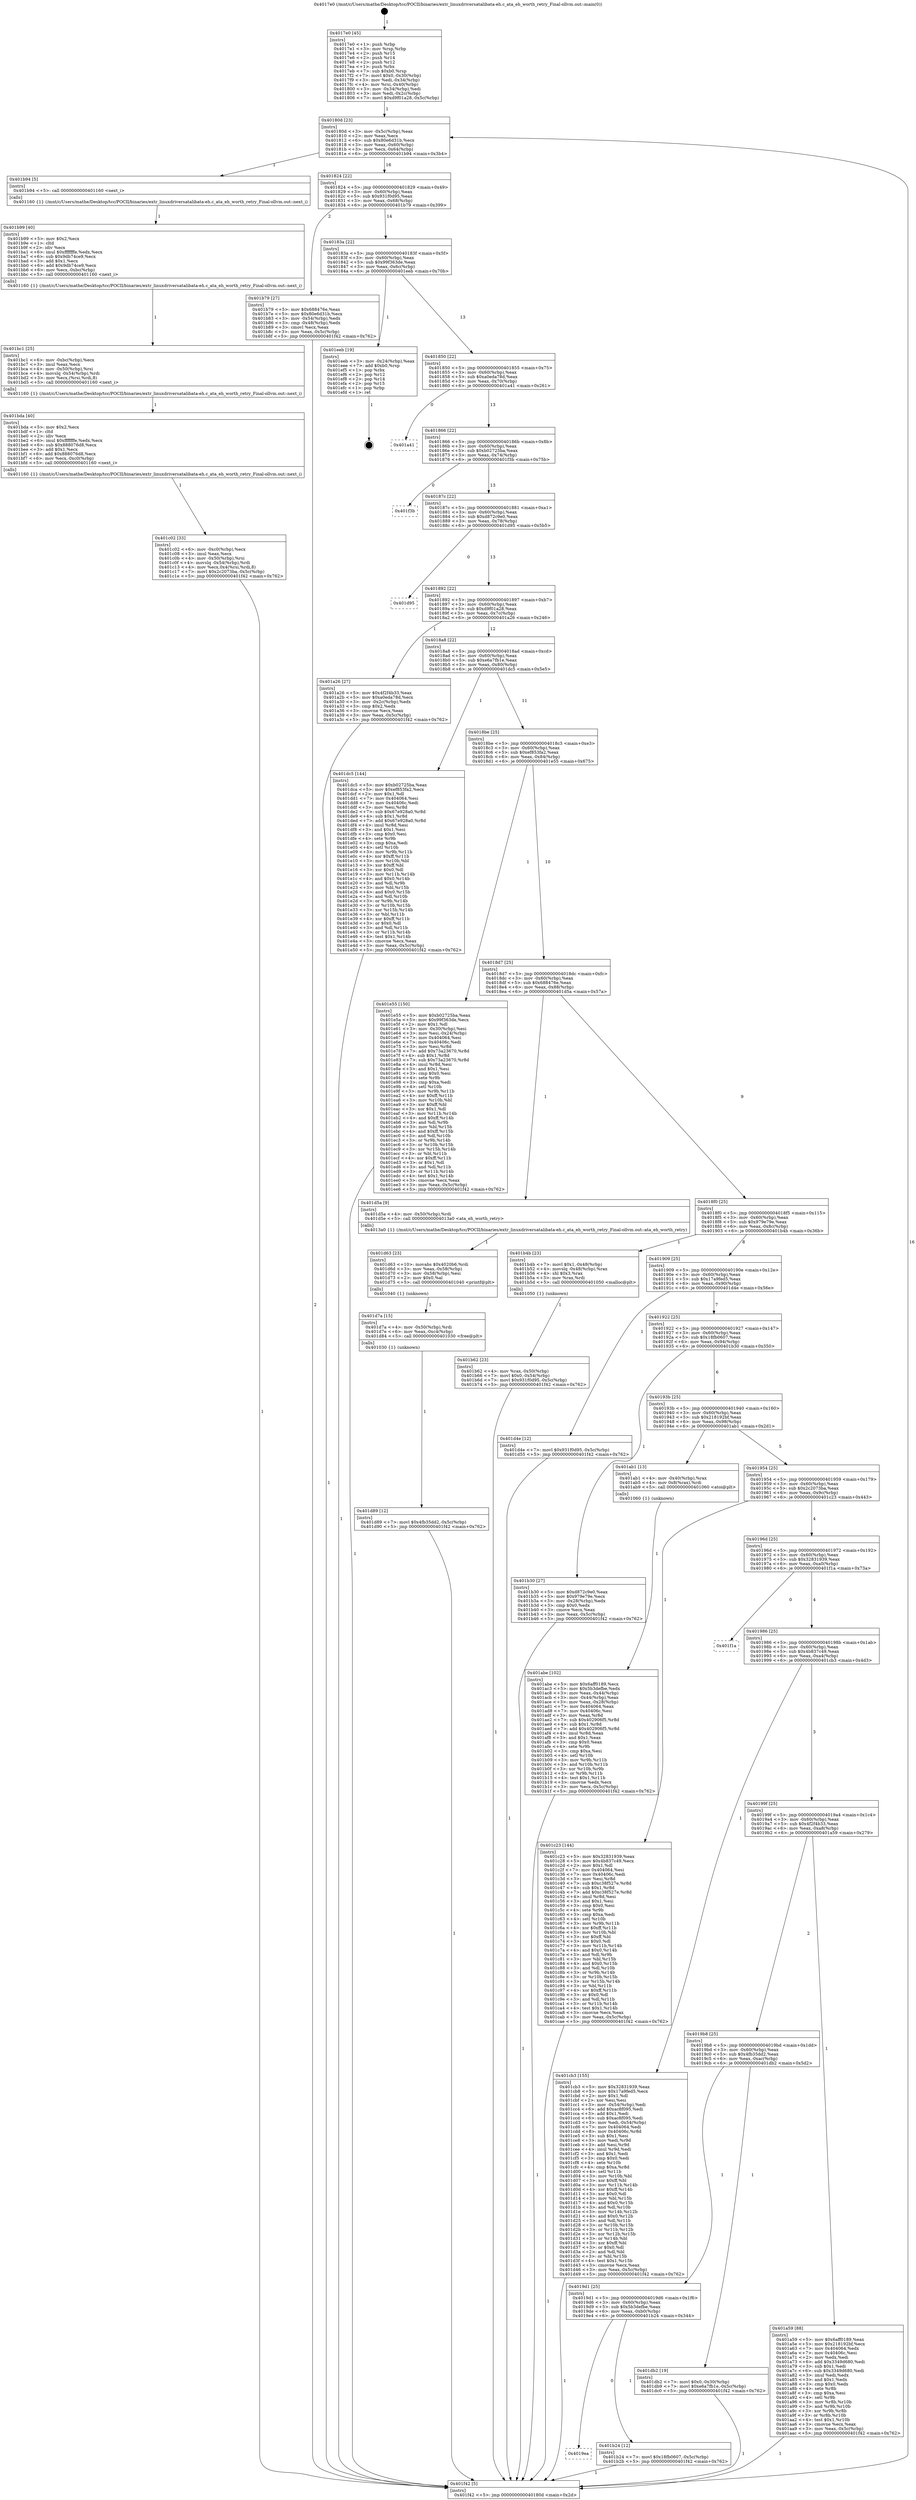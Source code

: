 digraph "0x4017e0" {
  label = "0x4017e0 (/mnt/c/Users/mathe/Desktop/tcc/POCII/binaries/extr_linuxdriversatalibata-eh.c_ata_eh_worth_retry_Final-ollvm.out::main(0))"
  labelloc = "t"
  node[shape=record]

  Entry [label="",width=0.3,height=0.3,shape=circle,fillcolor=black,style=filled]
  "0x40180d" [label="{
     0x40180d [23]\l
     | [instrs]\l
     &nbsp;&nbsp;0x40180d \<+3\>: mov -0x5c(%rbp),%eax\l
     &nbsp;&nbsp;0x401810 \<+2\>: mov %eax,%ecx\l
     &nbsp;&nbsp;0x401812 \<+6\>: sub $0x80e6d31b,%ecx\l
     &nbsp;&nbsp;0x401818 \<+3\>: mov %eax,-0x60(%rbp)\l
     &nbsp;&nbsp;0x40181b \<+3\>: mov %ecx,-0x64(%rbp)\l
     &nbsp;&nbsp;0x40181e \<+6\>: je 0000000000401b94 \<main+0x3b4\>\l
  }"]
  "0x401b94" [label="{
     0x401b94 [5]\l
     | [instrs]\l
     &nbsp;&nbsp;0x401b94 \<+5\>: call 0000000000401160 \<next_i\>\l
     | [calls]\l
     &nbsp;&nbsp;0x401160 \{1\} (/mnt/c/Users/mathe/Desktop/tcc/POCII/binaries/extr_linuxdriversatalibata-eh.c_ata_eh_worth_retry_Final-ollvm.out::next_i)\l
  }"]
  "0x401824" [label="{
     0x401824 [22]\l
     | [instrs]\l
     &nbsp;&nbsp;0x401824 \<+5\>: jmp 0000000000401829 \<main+0x49\>\l
     &nbsp;&nbsp;0x401829 \<+3\>: mov -0x60(%rbp),%eax\l
     &nbsp;&nbsp;0x40182c \<+5\>: sub $0x931f0d95,%eax\l
     &nbsp;&nbsp;0x401831 \<+3\>: mov %eax,-0x68(%rbp)\l
     &nbsp;&nbsp;0x401834 \<+6\>: je 0000000000401b79 \<main+0x399\>\l
  }"]
  Exit [label="",width=0.3,height=0.3,shape=circle,fillcolor=black,style=filled,peripheries=2]
  "0x401b79" [label="{
     0x401b79 [27]\l
     | [instrs]\l
     &nbsp;&nbsp;0x401b79 \<+5\>: mov $0x688476e,%eax\l
     &nbsp;&nbsp;0x401b7e \<+5\>: mov $0x80e6d31b,%ecx\l
     &nbsp;&nbsp;0x401b83 \<+3\>: mov -0x54(%rbp),%edx\l
     &nbsp;&nbsp;0x401b86 \<+3\>: cmp -0x48(%rbp),%edx\l
     &nbsp;&nbsp;0x401b89 \<+3\>: cmovl %ecx,%eax\l
     &nbsp;&nbsp;0x401b8c \<+3\>: mov %eax,-0x5c(%rbp)\l
     &nbsp;&nbsp;0x401b8f \<+5\>: jmp 0000000000401f42 \<main+0x762\>\l
  }"]
  "0x40183a" [label="{
     0x40183a [22]\l
     | [instrs]\l
     &nbsp;&nbsp;0x40183a \<+5\>: jmp 000000000040183f \<main+0x5f\>\l
     &nbsp;&nbsp;0x40183f \<+3\>: mov -0x60(%rbp),%eax\l
     &nbsp;&nbsp;0x401842 \<+5\>: sub $0x99f363de,%eax\l
     &nbsp;&nbsp;0x401847 \<+3\>: mov %eax,-0x6c(%rbp)\l
     &nbsp;&nbsp;0x40184a \<+6\>: je 0000000000401eeb \<main+0x70b\>\l
  }"]
  "0x401d89" [label="{
     0x401d89 [12]\l
     | [instrs]\l
     &nbsp;&nbsp;0x401d89 \<+7\>: movl $0x4fb35dd2,-0x5c(%rbp)\l
     &nbsp;&nbsp;0x401d90 \<+5\>: jmp 0000000000401f42 \<main+0x762\>\l
  }"]
  "0x401eeb" [label="{
     0x401eeb [19]\l
     | [instrs]\l
     &nbsp;&nbsp;0x401eeb \<+3\>: mov -0x24(%rbp),%eax\l
     &nbsp;&nbsp;0x401eee \<+7\>: add $0xb0,%rsp\l
     &nbsp;&nbsp;0x401ef5 \<+1\>: pop %rbx\l
     &nbsp;&nbsp;0x401ef6 \<+2\>: pop %r12\l
     &nbsp;&nbsp;0x401ef8 \<+2\>: pop %r14\l
     &nbsp;&nbsp;0x401efa \<+2\>: pop %r15\l
     &nbsp;&nbsp;0x401efc \<+1\>: pop %rbp\l
     &nbsp;&nbsp;0x401efd \<+1\>: ret\l
  }"]
  "0x401850" [label="{
     0x401850 [22]\l
     | [instrs]\l
     &nbsp;&nbsp;0x401850 \<+5\>: jmp 0000000000401855 \<main+0x75\>\l
     &nbsp;&nbsp;0x401855 \<+3\>: mov -0x60(%rbp),%eax\l
     &nbsp;&nbsp;0x401858 \<+5\>: sub $0xa0eda78d,%eax\l
     &nbsp;&nbsp;0x40185d \<+3\>: mov %eax,-0x70(%rbp)\l
     &nbsp;&nbsp;0x401860 \<+6\>: je 0000000000401a41 \<main+0x261\>\l
  }"]
  "0x401d7a" [label="{
     0x401d7a [15]\l
     | [instrs]\l
     &nbsp;&nbsp;0x401d7a \<+4\>: mov -0x50(%rbp),%rdi\l
     &nbsp;&nbsp;0x401d7e \<+6\>: mov %eax,-0xc4(%rbp)\l
     &nbsp;&nbsp;0x401d84 \<+5\>: call 0000000000401030 \<free@plt\>\l
     | [calls]\l
     &nbsp;&nbsp;0x401030 \{1\} (unknown)\l
  }"]
  "0x401a41" [label="{
     0x401a41\l
  }", style=dashed]
  "0x401866" [label="{
     0x401866 [22]\l
     | [instrs]\l
     &nbsp;&nbsp;0x401866 \<+5\>: jmp 000000000040186b \<main+0x8b\>\l
     &nbsp;&nbsp;0x40186b \<+3\>: mov -0x60(%rbp),%eax\l
     &nbsp;&nbsp;0x40186e \<+5\>: sub $0xb02725ba,%eax\l
     &nbsp;&nbsp;0x401873 \<+3\>: mov %eax,-0x74(%rbp)\l
     &nbsp;&nbsp;0x401876 \<+6\>: je 0000000000401f3b \<main+0x75b\>\l
  }"]
  "0x401d63" [label="{
     0x401d63 [23]\l
     | [instrs]\l
     &nbsp;&nbsp;0x401d63 \<+10\>: movabs $0x4020b6,%rdi\l
     &nbsp;&nbsp;0x401d6d \<+3\>: mov %eax,-0x58(%rbp)\l
     &nbsp;&nbsp;0x401d70 \<+3\>: mov -0x58(%rbp),%esi\l
     &nbsp;&nbsp;0x401d73 \<+2\>: mov $0x0,%al\l
     &nbsp;&nbsp;0x401d75 \<+5\>: call 0000000000401040 \<printf@plt\>\l
     | [calls]\l
     &nbsp;&nbsp;0x401040 \{1\} (unknown)\l
  }"]
  "0x401f3b" [label="{
     0x401f3b\l
  }", style=dashed]
  "0x40187c" [label="{
     0x40187c [22]\l
     | [instrs]\l
     &nbsp;&nbsp;0x40187c \<+5\>: jmp 0000000000401881 \<main+0xa1\>\l
     &nbsp;&nbsp;0x401881 \<+3\>: mov -0x60(%rbp),%eax\l
     &nbsp;&nbsp;0x401884 \<+5\>: sub $0xd872c9e0,%eax\l
     &nbsp;&nbsp;0x401889 \<+3\>: mov %eax,-0x78(%rbp)\l
     &nbsp;&nbsp;0x40188c \<+6\>: je 0000000000401d95 \<main+0x5b5\>\l
  }"]
  "0x401c02" [label="{
     0x401c02 [33]\l
     | [instrs]\l
     &nbsp;&nbsp;0x401c02 \<+6\>: mov -0xc0(%rbp),%ecx\l
     &nbsp;&nbsp;0x401c08 \<+3\>: imul %eax,%ecx\l
     &nbsp;&nbsp;0x401c0b \<+4\>: mov -0x50(%rbp),%rsi\l
     &nbsp;&nbsp;0x401c0f \<+4\>: movslq -0x54(%rbp),%rdi\l
     &nbsp;&nbsp;0x401c13 \<+4\>: mov %ecx,0x4(%rsi,%rdi,8)\l
     &nbsp;&nbsp;0x401c17 \<+7\>: movl $0x2c2073ba,-0x5c(%rbp)\l
     &nbsp;&nbsp;0x401c1e \<+5\>: jmp 0000000000401f42 \<main+0x762\>\l
  }"]
  "0x401d95" [label="{
     0x401d95\l
  }", style=dashed]
  "0x401892" [label="{
     0x401892 [22]\l
     | [instrs]\l
     &nbsp;&nbsp;0x401892 \<+5\>: jmp 0000000000401897 \<main+0xb7\>\l
     &nbsp;&nbsp;0x401897 \<+3\>: mov -0x60(%rbp),%eax\l
     &nbsp;&nbsp;0x40189a \<+5\>: sub $0xd9f01a28,%eax\l
     &nbsp;&nbsp;0x40189f \<+3\>: mov %eax,-0x7c(%rbp)\l
     &nbsp;&nbsp;0x4018a2 \<+6\>: je 0000000000401a26 \<main+0x246\>\l
  }"]
  "0x401bda" [label="{
     0x401bda [40]\l
     | [instrs]\l
     &nbsp;&nbsp;0x401bda \<+5\>: mov $0x2,%ecx\l
     &nbsp;&nbsp;0x401bdf \<+1\>: cltd\l
     &nbsp;&nbsp;0x401be0 \<+2\>: idiv %ecx\l
     &nbsp;&nbsp;0x401be2 \<+6\>: imul $0xfffffffe,%edx,%ecx\l
     &nbsp;&nbsp;0x401be8 \<+6\>: sub $0x888076d8,%ecx\l
     &nbsp;&nbsp;0x401bee \<+3\>: add $0x1,%ecx\l
     &nbsp;&nbsp;0x401bf1 \<+6\>: add $0x888076d8,%ecx\l
     &nbsp;&nbsp;0x401bf7 \<+6\>: mov %ecx,-0xc0(%rbp)\l
     &nbsp;&nbsp;0x401bfd \<+5\>: call 0000000000401160 \<next_i\>\l
     | [calls]\l
     &nbsp;&nbsp;0x401160 \{1\} (/mnt/c/Users/mathe/Desktop/tcc/POCII/binaries/extr_linuxdriversatalibata-eh.c_ata_eh_worth_retry_Final-ollvm.out::next_i)\l
  }"]
  "0x401a26" [label="{
     0x401a26 [27]\l
     | [instrs]\l
     &nbsp;&nbsp;0x401a26 \<+5\>: mov $0x4f2f4b33,%eax\l
     &nbsp;&nbsp;0x401a2b \<+5\>: mov $0xa0eda78d,%ecx\l
     &nbsp;&nbsp;0x401a30 \<+3\>: mov -0x2c(%rbp),%edx\l
     &nbsp;&nbsp;0x401a33 \<+3\>: cmp $0x2,%edx\l
     &nbsp;&nbsp;0x401a36 \<+3\>: cmovne %ecx,%eax\l
     &nbsp;&nbsp;0x401a39 \<+3\>: mov %eax,-0x5c(%rbp)\l
     &nbsp;&nbsp;0x401a3c \<+5\>: jmp 0000000000401f42 \<main+0x762\>\l
  }"]
  "0x4018a8" [label="{
     0x4018a8 [22]\l
     | [instrs]\l
     &nbsp;&nbsp;0x4018a8 \<+5\>: jmp 00000000004018ad \<main+0xcd\>\l
     &nbsp;&nbsp;0x4018ad \<+3\>: mov -0x60(%rbp),%eax\l
     &nbsp;&nbsp;0x4018b0 \<+5\>: sub $0xe6a7fb1e,%eax\l
     &nbsp;&nbsp;0x4018b5 \<+3\>: mov %eax,-0x80(%rbp)\l
     &nbsp;&nbsp;0x4018b8 \<+6\>: je 0000000000401dc5 \<main+0x5e5\>\l
  }"]
  "0x401f42" [label="{
     0x401f42 [5]\l
     | [instrs]\l
     &nbsp;&nbsp;0x401f42 \<+5\>: jmp 000000000040180d \<main+0x2d\>\l
  }"]
  "0x4017e0" [label="{
     0x4017e0 [45]\l
     | [instrs]\l
     &nbsp;&nbsp;0x4017e0 \<+1\>: push %rbp\l
     &nbsp;&nbsp;0x4017e1 \<+3\>: mov %rsp,%rbp\l
     &nbsp;&nbsp;0x4017e4 \<+2\>: push %r15\l
     &nbsp;&nbsp;0x4017e6 \<+2\>: push %r14\l
     &nbsp;&nbsp;0x4017e8 \<+2\>: push %r12\l
     &nbsp;&nbsp;0x4017ea \<+1\>: push %rbx\l
     &nbsp;&nbsp;0x4017eb \<+7\>: sub $0xb0,%rsp\l
     &nbsp;&nbsp;0x4017f2 \<+7\>: movl $0x0,-0x30(%rbp)\l
     &nbsp;&nbsp;0x4017f9 \<+3\>: mov %edi,-0x34(%rbp)\l
     &nbsp;&nbsp;0x4017fc \<+4\>: mov %rsi,-0x40(%rbp)\l
     &nbsp;&nbsp;0x401800 \<+3\>: mov -0x34(%rbp),%edi\l
     &nbsp;&nbsp;0x401803 \<+3\>: mov %edi,-0x2c(%rbp)\l
     &nbsp;&nbsp;0x401806 \<+7\>: movl $0xd9f01a28,-0x5c(%rbp)\l
  }"]
  "0x401bc1" [label="{
     0x401bc1 [25]\l
     | [instrs]\l
     &nbsp;&nbsp;0x401bc1 \<+6\>: mov -0xbc(%rbp),%ecx\l
     &nbsp;&nbsp;0x401bc7 \<+3\>: imul %eax,%ecx\l
     &nbsp;&nbsp;0x401bca \<+4\>: mov -0x50(%rbp),%rsi\l
     &nbsp;&nbsp;0x401bce \<+4\>: movslq -0x54(%rbp),%rdi\l
     &nbsp;&nbsp;0x401bd2 \<+3\>: mov %ecx,(%rsi,%rdi,8)\l
     &nbsp;&nbsp;0x401bd5 \<+5\>: call 0000000000401160 \<next_i\>\l
     | [calls]\l
     &nbsp;&nbsp;0x401160 \{1\} (/mnt/c/Users/mathe/Desktop/tcc/POCII/binaries/extr_linuxdriversatalibata-eh.c_ata_eh_worth_retry_Final-ollvm.out::next_i)\l
  }"]
  "0x401dc5" [label="{
     0x401dc5 [144]\l
     | [instrs]\l
     &nbsp;&nbsp;0x401dc5 \<+5\>: mov $0xb02725ba,%eax\l
     &nbsp;&nbsp;0x401dca \<+5\>: mov $0xef853fa2,%ecx\l
     &nbsp;&nbsp;0x401dcf \<+2\>: mov $0x1,%dl\l
     &nbsp;&nbsp;0x401dd1 \<+7\>: mov 0x404064,%esi\l
     &nbsp;&nbsp;0x401dd8 \<+7\>: mov 0x40406c,%edi\l
     &nbsp;&nbsp;0x401ddf \<+3\>: mov %esi,%r8d\l
     &nbsp;&nbsp;0x401de2 \<+7\>: sub $0x67e928a0,%r8d\l
     &nbsp;&nbsp;0x401de9 \<+4\>: sub $0x1,%r8d\l
     &nbsp;&nbsp;0x401ded \<+7\>: add $0x67e928a0,%r8d\l
     &nbsp;&nbsp;0x401df4 \<+4\>: imul %r8d,%esi\l
     &nbsp;&nbsp;0x401df8 \<+3\>: and $0x1,%esi\l
     &nbsp;&nbsp;0x401dfb \<+3\>: cmp $0x0,%esi\l
     &nbsp;&nbsp;0x401dfe \<+4\>: sete %r9b\l
     &nbsp;&nbsp;0x401e02 \<+3\>: cmp $0xa,%edi\l
     &nbsp;&nbsp;0x401e05 \<+4\>: setl %r10b\l
     &nbsp;&nbsp;0x401e09 \<+3\>: mov %r9b,%r11b\l
     &nbsp;&nbsp;0x401e0c \<+4\>: xor $0xff,%r11b\l
     &nbsp;&nbsp;0x401e10 \<+3\>: mov %r10b,%bl\l
     &nbsp;&nbsp;0x401e13 \<+3\>: xor $0xff,%bl\l
     &nbsp;&nbsp;0x401e16 \<+3\>: xor $0x0,%dl\l
     &nbsp;&nbsp;0x401e19 \<+3\>: mov %r11b,%r14b\l
     &nbsp;&nbsp;0x401e1c \<+4\>: and $0x0,%r14b\l
     &nbsp;&nbsp;0x401e20 \<+3\>: and %dl,%r9b\l
     &nbsp;&nbsp;0x401e23 \<+3\>: mov %bl,%r15b\l
     &nbsp;&nbsp;0x401e26 \<+4\>: and $0x0,%r15b\l
     &nbsp;&nbsp;0x401e2a \<+3\>: and %dl,%r10b\l
     &nbsp;&nbsp;0x401e2d \<+3\>: or %r9b,%r14b\l
     &nbsp;&nbsp;0x401e30 \<+3\>: or %r10b,%r15b\l
     &nbsp;&nbsp;0x401e33 \<+3\>: xor %r15b,%r14b\l
     &nbsp;&nbsp;0x401e36 \<+3\>: or %bl,%r11b\l
     &nbsp;&nbsp;0x401e39 \<+4\>: xor $0xff,%r11b\l
     &nbsp;&nbsp;0x401e3d \<+3\>: or $0x0,%dl\l
     &nbsp;&nbsp;0x401e40 \<+3\>: and %dl,%r11b\l
     &nbsp;&nbsp;0x401e43 \<+3\>: or %r11b,%r14b\l
     &nbsp;&nbsp;0x401e46 \<+4\>: test $0x1,%r14b\l
     &nbsp;&nbsp;0x401e4a \<+3\>: cmovne %ecx,%eax\l
     &nbsp;&nbsp;0x401e4d \<+3\>: mov %eax,-0x5c(%rbp)\l
     &nbsp;&nbsp;0x401e50 \<+5\>: jmp 0000000000401f42 \<main+0x762\>\l
  }"]
  "0x4018be" [label="{
     0x4018be [25]\l
     | [instrs]\l
     &nbsp;&nbsp;0x4018be \<+5\>: jmp 00000000004018c3 \<main+0xe3\>\l
     &nbsp;&nbsp;0x4018c3 \<+3\>: mov -0x60(%rbp),%eax\l
     &nbsp;&nbsp;0x4018c6 \<+5\>: sub $0xef853fa2,%eax\l
     &nbsp;&nbsp;0x4018cb \<+6\>: mov %eax,-0x84(%rbp)\l
     &nbsp;&nbsp;0x4018d1 \<+6\>: je 0000000000401e55 \<main+0x675\>\l
  }"]
  "0x401b99" [label="{
     0x401b99 [40]\l
     | [instrs]\l
     &nbsp;&nbsp;0x401b99 \<+5\>: mov $0x2,%ecx\l
     &nbsp;&nbsp;0x401b9e \<+1\>: cltd\l
     &nbsp;&nbsp;0x401b9f \<+2\>: idiv %ecx\l
     &nbsp;&nbsp;0x401ba1 \<+6\>: imul $0xfffffffe,%edx,%ecx\l
     &nbsp;&nbsp;0x401ba7 \<+6\>: sub $0x9db74ce9,%ecx\l
     &nbsp;&nbsp;0x401bad \<+3\>: add $0x1,%ecx\l
     &nbsp;&nbsp;0x401bb0 \<+6\>: add $0x9db74ce9,%ecx\l
     &nbsp;&nbsp;0x401bb6 \<+6\>: mov %ecx,-0xbc(%rbp)\l
     &nbsp;&nbsp;0x401bbc \<+5\>: call 0000000000401160 \<next_i\>\l
     | [calls]\l
     &nbsp;&nbsp;0x401160 \{1\} (/mnt/c/Users/mathe/Desktop/tcc/POCII/binaries/extr_linuxdriversatalibata-eh.c_ata_eh_worth_retry_Final-ollvm.out::next_i)\l
  }"]
  "0x401e55" [label="{
     0x401e55 [150]\l
     | [instrs]\l
     &nbsp;&nbsp;0x401e55 \<+5\>: mov $0xb02725ba,%eax\l
     &nbsp;&nbsp;0x401e5a \<+5\>: mov $0x99f363de,%ecx\l
     &nbsp;&nbsp;0x401e5f \<+2\>: mov $0x1,%dl\l
     &nbsp;&nbsp;0x401e61 \<+3\>: mov -0x30(%rbp),%esi\l
     &nbsp;&nbsp;0x401e64 \<+3\>: mov %esi,-0x24(%rbp)\l
     &nbsp;&nbsp;0x401e67 \<+7\>: mov 0x404064,%esi\l
     &nbsp;&nbsp;0x401e6e \<+7\>: mov 0x40406c,%edi\l
     &nbsp;&nbsp;0x401e75 \<+3\>: mov %esi,%r8d\l
     &nbsp;&nbsp;0x401e78 \<+7\>: add $0x73a23670,%r8d\l
     &nbsp;&nbsp;0x401e7f \<+4\>: sub $0x1,%r8d\l
     &nbsp;&nbsp;0x401e83 \<+7\>: sub $0x73a23670,%r8d\l
     &nbsp;&nbsp;0x401e8a \<+4\>: imul %r8d,%esi\l
     &nbsp;&nbsp;0x401e8e \<+3\>: and $0x1,%esi\l
     &nbsp;&nbsp;0x401e91 \<+3\>: cmp $0x0,%esi\l
     &nbsp;&nbsp;0x401e94 \<+4\>: sete %r9b\l
     &nbsp;&nbsp;0x401e98 \<+3\>: cmp $0xa,%edi\l
     &nbsp;&nbsp;0x401e9b \<+4\>: setl %r10b\l
     &nbsp;&nbsp;0x401e9f \<+3\>: mov %r9b,%r11b\l
     &nbsp;&nbsp;0x401ea2 \<+4\>: xor $0xff,%r11b\l
     &nbsp;&nbsp;0x401ea6 \<+3\>: mov %r10b,%bl\l
     &nbsp;&nbsp;0x401ea9 \<+3\>: xor $0xff,%bl\l
     &nbsp;&nbsp;0x401eac \<+3\>: xor $0x1,%dl\l
     &nbsp;&nbsp;0x401eaf \<+3\>: mov %r11b,%r14b\l
     &nbsp;&nbsp;0x401eb2 \<+4\>: and $0xff,%r14b\l
     &nbsp;&nbsp;0x401eb6 \<+3\>: and %dl,%r9b\l
     &nbsp;&nbsp;0x401eb9 \<+3\>: mov %bl,%r15b\l
     &nbsp;&nbsp;0x401ebc \<+4\>: and $0xff,%r15b\l
     &nbsp;&nbsp;0x401ec0 \<+3\>: and %dl,%r10b\l
     &nbsp;&nbsp;0x401ec3 \<+3\>: or %r9b,%r14b\l
     &nbsp;&nbsp;0x401ec6 \<+3\>: or %r10b,%r15b\l
     &nbsp;&nbsp;0x401ec9 \<+3\>: xor %r15b,%r14b\l
     &nbsp;&nbsp;0x401ecc \<+3\>: or %bl,%r11b\l
     &nbsp;&nbsp;0x401ecf \<+4\>: xor $0xff,%r11b\l
     &nbsp;&nbsp;0x401ed3 \<+3\>: or $0x1,%dl\l
     &nbsp;&nbsp;0x401ed6 \<+3\>: and %dl,%r11b\l
     &nbsp;&nbsp;0x401ed9 \<+3\>: or %r11b,%r14b\l
     &nbsp;&nbsp;0x401edc \<+4\>: test $0x1,%r14b\l
     &nbsp;&nbsp;0x401ee0 \<+3\>: cmovne %ecx,%eax\l
     &nbsp;&nbsp;0x401ee3 \<+3\>: mov %eax,-0x5c(%rbp)\l
     &nbsp;&nbsp;0x401ee6 \<+5\>: jmp 0000000000401f42 \<main+0x762\>\l
  }"]
  "0x4018d7" [label="{
     0x4018d7 [25]\l
     | [instrs]\l
     &nbsp;&nbsp;0x4018d7 \<+5\>: jmp 00000000004018dc \<main+0xfc\>\l
     &nbsp;&nbsp;0x4018dc \<+3\>: mov -0x60(%rbp),%eax\l
     &nbsp;&nbsp;0x4018df \<+5\>: sub $0x688476e,%eax\l
     &nbsp;&nbsp;0x4018e4 \<+6\>: mov %eax,-0x88(%rbp)\l
     &nbsp;&nbsp;0x4018ea \<+6\>: je 0000000000401d5a \<main+0x57a\>\l
  }"]
  "0x401b62" [label="{
     0x401b62 [23]\l
     | [instrs]\l
     &nbsp;&nbsp;0x401b62 \<+4\>: mov %rax,-0x50(%rbp)\l
     &nbsp;&nbsp;0x401b66 \<+7\>: movl $0x0,-0x54(%rbp)\l
     &nbsp;&nbsp;0x401b6d \<+7\>: movl $0x931f0d95,-0x5c(%rbp)\l
     &nbsp;&nbsp;0x401b74 \<+5\>: jmp 0000000000401f42 \<main+0x762\>\l
  }"]
  "0x401d5a" [label="{
     0x401d5a [9]\l
     | [instrs]\l
     &nbsp;&nbsp;0x401d5a \<+4\>: mov -0x50(%rbp),%rdi\l
     &nbsp;&nbsp;0x401d5e \<+5\>: call 00000000004013a0 \<ata_eh_worth_retry\>\l
     | [calls]\l
     &nbsp;&nbsp;0x4013a0 \{1\} (/mnt/c/Users/mathe/Desktop/tcc/POCII/binaries/extr_linuxdriversatalibata-eh.c_ata_eh_worth_retry_Final-ollvm.out::ata_eh_worth_retry)\l
  }"]
  "0x4018f0" [label="{
     0x4018f0 [25]\l
     | [instrs]\l
     &nbsp;&nbsp;0x4018f0 \<+5\>: jmp 00000000004018f5 \<main+0x115\>\l
     &nbsp;&nbsp;0x4018f5 \<+3\>: mov -0x60(%rbp),%eax\l
     &nbsp;&nbsp;0x4018f8 \<+5\>: sub $0x979e79e,%eax\l
     &nbsp;&nbsp;0x4018fd \<+6\>: mov %eax,-0x8c(%rbp)\l
     &nbsp;&nbsp;0x401903 \<+6\>: je 0000000000401b4b \<main+0x36b\>\l
  }"]
  "0x4019ea" [label="{
     0x4019ea\l
  }", style=dashed]
  "0x401b4b" [label="{
     0x401b4b [23]\l
     | [instrs]\l
     &nbsp;&nbsp;0x401b4b \<+7\>: movl $0x1,-0x48(%rbp)\l
     &nbsp;&nbsp;0x401b52 \<+4\>: movslq -0x48(%rbp),%rax\l
     &nbsp;&nbsp;0x401b56 \<+4\>: shl $0x3,%rax\l
     &nbsp;&nbsp;0x401b5a \<+3\>: mov %rax,%rdi\l
     &nbsp;&nbsp;0x401b5d \<+5\>: call 0000000000401050 \<malloc@plt\>\l
     | [calls]\l
     &nbsp;&nbsp;0x401050 \{1\} (unknown)\l
  }"]
  "0x401909" [label="{
     0x401909 [25]\l
     | [instrs]\l
     &nbsp;&nbsp;0x401909 \<+5\>: jmp 000000000040190e \<main+0x12e\>\l
     &nbsp;&nbsp;0x40190e \<+3\>: mov -0x60(%rbp),%eax\l
     &nbsp;&nbsp;0x401911 \<+5\>: sub $0x17a9fed5,%eax\l
     &nbsp;&nbsp;0x401916 \<+6\>: mov %eax,-0x90(%rbp)\l
     &nbsp;&nbsp;0x40191c \<+6\>: je 0000000000401d4e \<main+0x56e\>\l
  }"]
  "0x401b24" [label="{
     0x401b24 [12]\l
     | [instrs]\l
     &nbsp;&nbsp;0x401b24 \<+7\>: movl $0x18fb0607,-0x5c(%rbp)\l
     &nbsp;&nbsp;0x401b2b \<+5\>: jmp 0000000000401f42 \<main+0x762\>\l
  }"]
  "0x401d4e" [label="{
     0x401d4e [12]\l
     | [instrs]\l
     &nbsp;&nbsp;0x401d4e \<+7\>: movl $0x931f0d95,-0x5c(%rbp)\l
     &nbsp;&nbsp;0x401d55 \<+5\>: jmp 0000000000401f42 \<main+0x762\>\l
  }"]
  "0x401922" [label="{
     0x401922 [25]\l
     | [instrs]\l
     &nbsp;&nbsp;0x401922 \<+5\>: jmp 0000000000401927 \<main+0x147\>\l
     &nbsp;&nbsp;0x401927 \<+3\>: mov -0x60(%rbp),%eax\l
     &nbsp;&nbsp;0x40192a \<+5\>: sub $0x18fb0607,%eax\l
     &nbsp;&nbsp;0x40192f \<+6\>: mov %eax,-0x94(%rbp)\l
     &nbsp;&nbsp;0x401935 \<+6\>: je 0000000000401b30 \<main+0x350\>\l
  }"]
  "0x4019d1" [label="{
     0x4019d1 [25]\l
     | [instrs]\l
     &nbsp;&nbsp;0x4019d1 \<+5\>: jmp 00000000004019d6 \<main+0x1f6\>\l
     &nbsp;&nbsp;0x4019d6 \<+3\>: mov -0x60(%rbp),%eax\l
     &nbsp;&nbsp;0x4019d9 \<+5\>: sub $0x5b3defbe,%eax\l
     &nbsp;&nbsp;0x4019de \<+6\>: mov %eax,-0xb0(%rbp)\l
     &nbsp;&nbsp;0x4019e4 \<+6\>: je 0000000000401b24 \<main+0x344\>\l
  }"]
  "0x401b30" [label="{
     0x401b30 [27]\l
     | [instrs]\l
     &nbsp;&nbsp;0x401b30 \<+5\>: mov $0xd872c9e0,%eax\l
     &nbsp;&nbsp;0x401b35 \<+5\>: mov $0x979e79e,%ecx\l
     &nbsp;&nbsp;0x401b3a \<+3\>: mov -0x28(%rbp),%edx\l
     &nbsp;&nbsp;0x401b3d \<+3\>: cmp $0x0,%edx\l
     &nbsp;&nbsp;0x401b40 \<+3\>: cmove %ecx,%eax\l
     &nbsp;&nbsp;0x401b43 \<+3\>: mov %eax,-0x5c(%rbp)\l
     &nbsp;&nbsp;0x401b46 \<+5\>: jmp 0000000000401f42 \<main+0x762\>\l
  }"]
  "0x40193b" [label="{
     0x40193b [25]\l
     | [instrs]\l
     &nbsp;&nbsp;0x40193b \<+5\>: jmp 0000000000401940 \<main+0x160\>\l
     &nbsp;&nbsp;0x401940 \<+3\>: mov -0x60(%rbp),%eax\l
     &nbsp;&nbsp;0x401943 \<+5\>: sub $0x218192bf,%eax\l
     &nbsp;&nbsp;0x401948 \<+6\>: mov %eax,-0x98(%rbp)\l
     &nbsp;&nbsp;0x40194e \<+6\>: je 0000000000401ab1 \<main+0x2d1\>\l
  }"]
  "0x401db2" [label="{
     0x401db2 [19]\l
     | [instrs]\l
     &nbsp;&nbsp;0x401db2 \<+7\>: movl $0x0,-0x30(%rbp)\l
     &nbsp;&nbsp;0x401db9 \<+7\>: movl $0xe6a7fb1e,-0x5c(%rbp)\l
     &nbsp;&nbsp;0x401dc0 \<+5\>: jmp 0000000000401f42 \<main+0x762\>\l
  }"]
  "0x401ab1" [label="{
     0x401ab1 [13]\l
     | [instrs]\l
     &nbsp;&nbsp;0x401ab1 \<+4\>: mov -0x40(%rbp),%rax\l
     &nbsp;&nbsp;0x401ab5 \<+4\>: mov 0x8(%rax),%rdi\l
     &nbsp;&nbsp;0x401ab9 \<+5\>: call 0000000000401060 \<atoi@plt\>\l
     | [calls]\l
     &nbsp;&nbsp;0x401060 \{1\} (unknown)\l
  }"]
  "0x401954" [label="{
     0x401954 [25]\l
     | [instrs]\l
     &nbsp;&nbsp;0x401954 \<+5\>: jmp 0000000000401959 \<main+0x179\>\l
     &nbsp;&nbsp;0x401959 \<+3\>: mov -0x60(%rbp),%eax\l
     &nbsp;&nbsp;0x40195c \<+5\>: sub $0x2c2073ba,%eax\l
     &nbsp;&nbsp;0x401961 \<+6\>: mov %eax,-0x9c(%rbp)\l
     &nbsp;&nbsp;0x401967 \<+6\>: je 0000000000401c23 \<main+0x443\>\l
  }"]
  "0x401abe" [label="{
     0x401abe [102]\l
     | [instrs]\l
     &nbsp;&nbsp;0x401abe \<+5\>: mov $0x6aff0189,%ecx\l
     &nbsp;&nbsp;0x401ac3 \<+5\>: mov $0x5b3defbe,%edx\l
     &nbsp;&nbsp;0x401ac8 \<+3\>: mov %eax,-0x44(%rbp)\l
     &nbsp;&nbsp;0x401acb \<+3\>: mov -0x44(%rbp),%eax\l
     &nbsp;&nbsp;0x401ace \<+3\>: mov %eax,-0x28(%rbp)\l
     &nbsp;&nbsp;0x401ad1 \<+7\>: mov 0x404064,%eax\l
     &nbsp;&nbsp;0x401ad8 \<+7\>: mov 0x40406c,%esi\l
     &nbsp;&nbsp;0x401adf \<+3\>: mov %eax,%r8d\l
     &nbsp;&nbsp;0x401ae2 \<+7\>: sub $0x402906f5,%r8d\l
     &nbsp;&nbsp;0x401ae9 \<+4\>: sub $0x1,%r8d\l
     &nbsp;&nbsp;0x401aed \<+7\>: add $0x402906f5,%r8d\l
     &nbsp;&nbsp;0x401af4 \<+4\>: imul %r8d,%eax\l
     &nbsp;&nbsp;0x401af8 \<+3\>: and $0x1,%eax\l
     &nbsp;&nbsp;0x401afb \<+3\>: cmp $0x0,%eax\l
     &nbsp;&nbsp;0x401afe \<+4\>: sete %r9b\l
     &nbsp;&nbsp;0x401b02 \<+3\>: cmp $0xa,%esi\l
     &nbsp;&nbsp;0x401b05 \<+4\>: setl %r10b\l
     &nbsp;&nbsp;0x401b09 \<+3\>: mov %r9b,%r11b\l
     &nbsp;&nbsp;0x401b0c \<+3\>: and %r10b,%r11b\l
     &nbsp;&nbsp;0x401b0f \<+3\>: xor %r10b,%r9b\l
     &nbsp;&nbsp;0x401b12 \<+3\>: or %r9b,%r11b\l
     &nbsp;&nbsp;0x401b15 \<+4\>: test $0x1,%r11b\l
     &nbsp;&nbsp;0x401b19 \<+3\>: cmovne %edx,%ecx\l
     &nbsp;&nbsp;0x401b1c \<+3\>: mov %ecx,-0x5c(%rbp)\l
     &nbsp;&nbsp;0x401b1f \<+5\>: jmp 0000000000401f42 \<main+0x762\>\l
  }"]
  "0x401c23" [label="{
     0x401c23 [144]\l
     | [instrs]\l
     &nbsp;&nbsp;0x401c23 \<+5\>: mov $0x32831939,%eax\l
     &nbsp;&nbsp;0x401c28 \<+5\>: mov $0x4b837c49,%ecx\l
     &nbsp;&nbsp;0x401c2d \<+2\>: mov $0x1,%dl\l
     &nbsp;&nbsp;0x401c2f \<+7\>: mov 0x404064,%esi\l
     &nbsp;&nbsp;0x401c36 \<+7\>: mov 0x40406c,%edi\l
     &nbsp;&nbsp;0x401c3d \<+3\>: mov %esi,%r8d\l
     &nbsp;&nbsp;0x401c40 \<+7\>: sub $0xc38f527e,%r8d\l
     &nbsp;&nbsp;0x401c47 \<+4\>: sub $0x1,%r8d\l
     &nbsp;&nbsp;0x401c4b \<+7\>: add $0xc38f527e,%r8d\l
     &nbsp;&nbsp;0x401c52 \<+4\>: imul %r8d,%esi\l
     &nbsp;&nbsp;0x401c56 \<+3\>: and $0x1,%esi\l
     &nbsp;&nbsp;0x401c59 \<+3\>: cmp $0x0,%esi\l
     &nbsp;&nbsp;0x401c5c \<+4\>: sete %r9b\l
     &nbsp;&nbsp;0x401c60 \<+3\>: cmp $0xa,%edi\l
     &nbsp;&nbsp;0x401c63 \<+4\>: setl %r10b\l
     &nbsp;&nbsp;0x401c67 \<+3\>: mov %r9b,%r11b\l
     &nbsp;&nbsp;0x401c6a \<+4\>: xor $0xff,%r11b\l
     &nbsp;&nbsp;0x401c6e \<+3\>: mov %r10b,%bl\l
     &nbsp;&nbsp;0x401c71 \<+3\>: xor $0xff,%bl\l
     &nbsp;&nbsp;0x401c74 \<+3\>: xor $0x0,%dl\l
     &nbsp;&nbsp;0x401c77 \<+3\>: mov %r11b,%r14b\l
     &nbsp;&nbsp;0x401c7a \<+4\>: and $0x0,%r14b\l
     &nbsp;&nbsp;0x401c7e \<+3\>: and %dl,%r9b\l
     &nbsp;&nbsp;0x401c81 \<+3\>: mov %bl,%r15b\l
     &nbsp;&nbsp;0x401c84 \<+4\>: and $0x0,%r15b\l
     &nbsp;&nbsp;0x401c88 \<+3\>: and %dl,%r10b\l
     &nbsp;&nbsp;0x401c8b \<+3\>: or %r9b,%r14b\l
     &nbsp;&nbsp;0x401c8e \<+3\>: or %r10b,%r15b\l
     &nbsp;&nbsp;0x401c91 \<+3\>: xor %r15b,%r14b\l
     &nbsp;&nbsp;0x401c94 \<+3\>: or %bl,%r11b\l
     &nbsp;&nbsp;0x401c97 \<+4\>: xor $0xff,%r11b\l
     &nbsp;&nbsp;0x401c9b \<+3\>: or $0x0,%dl\l
     &nbsp;&nbsp;0x401c9e \<+3\>: and %dl,%r11b\l
     &nbsp;&nbsp;0x401ca1 \<+3\>: or %r11b,%r14b\l
     &nbsp;&nbsp;0x401ca4 \<+4\>: test $0x1,%r14b\l
     &nbsp;&nbsp;0x401ca8 \<+3\>: cmovne %ecx,%eax\l
     &nbsp;&nbsp;0x401cab \<+3\>: mov %eax,-0x5c(%rbp)\l
     &nbsp;&nbsp;0x401cae \<+5\>: jmp 0000000000401f42 \<main+0x762\>\l
  }"]
  "0x40196d" [label="{
     0x40196d [25]\l
     | [instrs]\l
     &nbsp;&nbsp;0x40196d \<+5\>: jmp 0000000000401972 \<main+0x192\>\l
     &nbsp;&nbsp;0x401972 \<+3\>: mov -0x60(%rbp),%eax\l
     &nbsp;&nbsp;0x401975 \<+5\>: sub $0x32831939,%eax\l
     &nbsp;&nbsp;0x40197a \<+6\>: mov %eax,-0xa0(%rbp)\l
     &nbsp;&nbsp;0x401980 \<+6\>: je 0000000000401f1a \<main+0x73a\>\l
  }"]
  "0x4019b8" [label="{
     0x4019b8 [25]\l
     | [instrs]\l
     &nbsp;&nbsp;0x4019b8 \<+5\>: jmp 00000000004019bd \<main+0x1dd\>\l
     &nbsp;&nbsp;0x4019bd \<+3\>: mov -0x60(%rbp),%eax\l
     &nbsp;&nbsp;0x4019c0 \<+5\>: sub $0x4fb35dd2,%eax\l
     &nbsp;&nbsp;0x4019c5 \<+6\>: mov %eax,-0xac(%rbp)\l
     &nbsp;&nbsp;0x4019cb \<+6\>: je 0000000000401db2 \<main+0x5d2\>\l
  }"]
  "0x401f1a" [label="{
     0x401f1a\l
  }", style=dashed]
  "0x401986" [label="{
     0x401986 [25]\l
     | [instrs]\l
     &nbsp;&nbsp;0x401986 \<+5\>: jmp 000000000040198b \<main+0x1ab\>\l
     &nbsp;&nbsp;0x40198b \<+3\>: mov -0x60(%rbp),%eax\l
     &nbsp;&nbsp;0x40198e \<+5\>: sub $0x4b837c49,%eax\l
     &nbsp;&nbsp;0x401993 \<+6\>: mov %eax,-0xa4(%rbp)\l
     &nbsp;&nbsp;0x401999 \<+6\>: je 0000000000401cb3 \<main+0x4d3\>\l
  }"]
  "0x401a59" [label="{
     0x401a59 [88]\l
     | [instrs]\l
     &nbsp;&nbsp;0x401a59 \<+5\>: mov $0x6aff0189,%eax\l
     &nbsp;&nbsp;0x401a5e \<+5\>: mov $0x218192bf,%ecx\l
     &nbsp;&nbsp;0x401a63 \<+7\>: mov 0x404064,%edx\l
     &nbsp;&nbsp;0x401a6a \<+7\>: mov 0x40406c,%esi\l
     &nbsp;&nbsp;0x401a71 \<+2\>: mov %edx,%edi\l
     &nbsp;&nbsp;0x401a73 \<+6\>: add $0x3349d680,%edi\l
     &nbsp;&nbsp;0x401a79 \<+3\>: sub $0x1,%edi\l
     &nbsp;&nbsp;0x401a7c \<+6\>: sub $0x3349d680,%edi\l
     &nbsp;&nbsp;0x401a82 \<+3\>: imul %edi,%edx\l
     &nbsp;&nbsp;0x401a85 \<+3\>: and $0x1,%edx\l
     &nbsp;&nbsp;0x401a88 \<+3\>: cmp $0x0,%edx\l
     &nbsp;&nbsp;0x401a8b \<+4\>: sete %r8b\l
     &nbsp;&nbsp;0x401a8f \<+3\>: cmp $0xa,%esi\l
     &nbsp;&nbsp;0x401a92 \<+4\>: setl %r9b\l
     &nbsp;&nbsp;0x401a96 \<+3\>: mov %r8b,%r10b\l
     &nbsp;&nbsp;0x401a99 \<+3\>: and %r9b,%r10b\l
     &nbsp;&nbsp;0x401a9c \<+3\>: xor %r9b,%r8b\l
     &nbsp;&nbsp;0x401a9f \<+3\>: or %r8b,%r10b\l
     &nbsp;&nbsp;0x401aa2 \<+4\>: test $0x1,%r10b\l
     &nbsp;&nbsp;0x401aa6 \<+3\>: cmovne %ecx,%eax\l
     &nbsp;&nbsp;0x401aa9 \<+3\>: mov %eax,-0x5c(%rbp)\l
     &nbsp;&nbsp;0x401aac \<+5\>: jmp 0000000000401f42 \<main+0x762\>\l
  }"]
  "0x401cb3" [label="{
     0x401cb3 [155]\l
     | [instrs]\l
     &nbsp;&nbsp;0x401cb3 \<+5\>: mov $0x32831939,%eax\l
     &nbsp;&nbsp;0x401cb8 \<+5\>: mov $0x17a9fed5,%ecx\l
     &nbsp;&nbsp;0x401cbd \<+2\>: mov $0x1,%dl\l
     &nbsp;&nbsp;0x401cbf \<+2\>: xor %esi,%esi\l
     &nbsp;&nbsp;0x401cc1 \<+3\>: mov -0x54(%rbp),%edi\l
     &nbsp;&nbsp;0x401cc4 \<+6\>: add $0xac8f095,%edi\l
     &nbsp;&nbsp;0x401cca \<+3\>: add $0x1,%edi\l
     &nbsp;&nbsp;0x401ccd \<+6\>: sub $0xac8f095,%edi\l
     &nbsp;&nbsp;0x401cd3 \<+3\>: mov %edi,-0x54(%rbp)\l
     &nbsp;&nbsp;0x401cd6 \<+7\>: mov 0x404064,%edi\l
     &nbsp;&nbsp;0x401cdd \<+8\>: mov 0x40406c,%r8d\l
     &nbsp;&nbsp;0x401ce5 \<+3\>: sub $0x1,%esi\l
     &nbsp;&nbsp;0x401ce8 \<+3\>: mov %edi,%r9d\l
     &nbsp;&nbsp;0x401ceb \<+3\>: add %esi,%r9d\l
     &nbsp;&nbsp;0x401cee \<+4\>: imul %r9d,%edi\l
     &nbsp;&nbsp;0x401cf2 \<+3\>: and $0x1,%edi\l
     &nbsp;&nbsp;0x401cf5 \<+3\>: cmp $0x0,%edi\l
     &nbsp;&nbsp;0x401cf8 \<+4\>: sete %r10b\l
     &nbsp;&nbsp;0x401cfc \<+4\>: cmp $0xa,%r8d\l
     &nbsp;&nbsp;0x401d00 \<+4\>: setl %r11b\l
     &nbsp;&nbsp;0x401d04 \<+3\>: mov %r10b,%bl\l
     &nbsp;&nbsp;0x401d07 \<+3\>: xor $0xff,%bl\l
     &nbsp;&nbsp;0x401d0a \<+3\>: mov %r11b,%r14b\l
     &nbsp;&nbsp;0x401d0d \<+4\>: xor $0xff,%r14b\l
     &nbsp;&nbsp;0x401d11 \<+3\>: xor $0x0,%dl\l
     &nbsp;&nbsp;0x401d14 \<+3\>: mov %bl,%r15b\l
     &nbsp;&nbsp;0x401d17 \<+4\>: and $0x0,%r15b\l
     &nbsp;&nbsp;0x401d1b \<+3\>: and %dl,%r10b\l
     &nbsp;&nbsp;0x401d1e \<+3\>: mov %r14b,%r12b\l
     &nbsp;&nbsp;0x401d21 \<+4\>: and $0x0,%r12b\l
     &nbsp;&nbsp;0x401d25 \<+3\>: and %dl,%r11b\l
     &nbsp;&nbsp;0x401d28 \<+3\>: or %r10b,%r15b\l
     &nbsp;&nbsp;0x401d2b \<+3\>: or %r11b,%r12b\l
     &nbsp;&nbsp;0x401d2e \<+3\>: xor %r12b,%r15b\l
     &nbsp;&nbsp;0x401d31 \<+3\>: or %r14b,%bl\l
     &nbsp;&nbsp;0x401d34 \<+3\>: xor $0xff,%bl\l
     &nbsp;&nbsp;0x401d37 \<+3\>: or $0x0,%dl\l
     &nbsp;&nbsp;0x401d3a \<+2\>: and %dl,%bl\l
     &nbsp;&nbsp;0x401d3c \<+3\>: or %bl,%r15b\l
     &nbsp;&nbsp;0x401d3f \<+4\>: test $0x1,%r15b\l
     &nbsp;&nbsp;0x401d43 \<+3\>: cmovne %ecx,%eax\l
     &nbsp;&nbsp;0x401d46 \<+3\>: mov %eax,-0x5c(%rbp)\l
     &nbsp;&nbsp;0x401d49 \<+5\>: jmp 0000000000401f42 \<main+0x762\>\l
  }"]
  "0x40199f" [label="{
     0x40199f [25]\l
     | [instrs]\l
     &nbsp;&nbsp;0x40199f \<+5\>: jmp 00000000004019a4 \<main+0x1c4\>\l
     &nbsp;&nbsp;0x4019a4 \<+3\>: mov -0x60(%rbp),%eax\l
     &nbsp;&nbsp;0x4019a7 \<+5\>: sub $0x4f2f4b33,%eax\l
     &nbsp;&nbsp;0x4019ac \<+6\>: mov %eax,-0xa8(%rbp)\l
     &nbsp;&nbsp;0x4019b2 \<+6\>: je 0000000000401a59 \<main+0x279\>\l
  }"]
  Entry -> "0x4017e0" [label=" 1"]
  "0x40180d" -> "0x401b94" [label=" 1"]
  "0x40180d" -> "0x401824" [label=" 16"]
  "0x401eeb" -> Exit [label=" 1"]
  "0x401824" -> "0x401b79" [label=" 2"]
  "0x401824" -> "0x40183a" [label=" 14"]
  "0x401e55" -> "0x401f42" [label=" 1"]
  "0x40183a" -> "0x401eeb" [label=" 1"]
  "0x40183a" -> "0x401850" [label=" 13"]
  "0x401dc5" -> "0x401f42" [label=" 1"]
  "0x401850" -> "0x401a41" [label=" 0"]
  "0x401850" -> "0x401866" [label=" 13"]
  "0x401db2" -> "0x401f42" [label=" 1"]
  "0x401866" -> "0x401f3b" [label=" 0"]
  "0x401866" -> "0x40187c" [label=" 13"]
  "0x401d89" -> "0x401f42" [label=" 1"]
  "0x40187c" -> "0x401d95" [label=" 0"]
  "0x40187c" -> "0x401892" [label=" 13"]
  "0x401d7a" -> "0x401d89" [label=" 1"]
  "0x401892" -> "0x401a26" [label=" 1"]
  "0x401892" -> "0x4018a8" [label=" 12"]
  "0x401a26" -> "0x401f42" [label=" 1"]
  "0x4017e0" -> "0x40180d" [label=" 1"]
  "0x401f42" -> "0x40180d" [label=" 16"]
  "0x401d63" -> "0x401d7a" [label=" 1"]
  "0x4018a8" -> "0x401dc5" [label=" 1"]
  "0x4018a8" -> "0x4018be" [label=" 11"]
  "0x401d5a" -> "0x401d63" [label=" 1"]
  "0x4018be" -> "0x401e55" [label=" 1"]
  "0x4018be" -> "0x4018d7" [label=" 10"]
  "0x401d4e" -> "0x401f42" [label=" 1"]
  "0x4018d7" -> "0x401d5a" [label=" 1"]
  "0x4018d7" -> "0x4018f0" [label=" 9"]
  "0x401cb3" -> "0x401f42" [label=" 1"]
  "0x4018f0" -> "0x401b4b" [label=" 1"]
  "0x4018f0" -> "0x401909" [label=" 8"]
  "0x401c23" -> "0x401f42" [label=" 1"]
  "0x401909" -> "0x401d4e" [label=" 1"]
  "0x401909" -> "0x401922" [label=" 7"]
  "0x401c02" -> "0x401f42" [label=" 1"]
  "0x401922" -> "0x401b30" [label=" 1"]
  "0x401922" -> "0x40193b" [label=" 6"]
  "0x401bc1" -> "0x401bda" [label=" 1"]
  "0x40193b" -> "0x401ab1" [label=" 1"]
  "0x40193b" -> "0x401954" [label=" 5"]
  "0x401b99" -> "0x401bc1" [label=" 1"]
  "0x401954" -> "0x401c23" [label=" 1"]
  "0x401954" -> "0x40196d" [label=" 4"]
  "0x401b79" -> "0x401f42" [label=" 2"]
  "0x40196d" -> "0x401f1a" [label=" 0"]
  "0x40196d" -> "0x401986" [label=" 4"]
  "0x401b62" -> "0x401f42" [label=" 1"]
  "0x401986" -> "0x401cb3" [label=" 1"]
  "0x401986" -> "0x40199f" [label=" 3"]
  "0x401b4b" -> "0x401b62" [label=" 1"]
  "0x40199f" -> "0x401a59" [label=" 1"]
  "0x40199f" -> "0x4019b8" [label=" 2"]
  "0x401a59" -> "0x401f42" [label=" 1"]
  "0x401ab1" -> "0x401abe" [label=" 1"]
  "0x401abe" -> "0x401f42" [label=" 1"]
  "0x401b94" -> "0x401b99" [label=" 1"]
  "0x4019b8" -> "0x401db2" [label=" 1"]
  "0x4019b8" -> "0x4019d1" [label=" 1"]
  "0x401bda" -> "0x401c02" [label=" 1"]
  "0x4019d1" -> "0x401b24" [label=" 1"]
  "0x4019d1" -> "0x4019ea" [label=" 0"]
  "0x401b24" -> "0x401f42" [label=" 1"]
  "0x401b30" -> "0x401f42" [label=" 1"]
}
